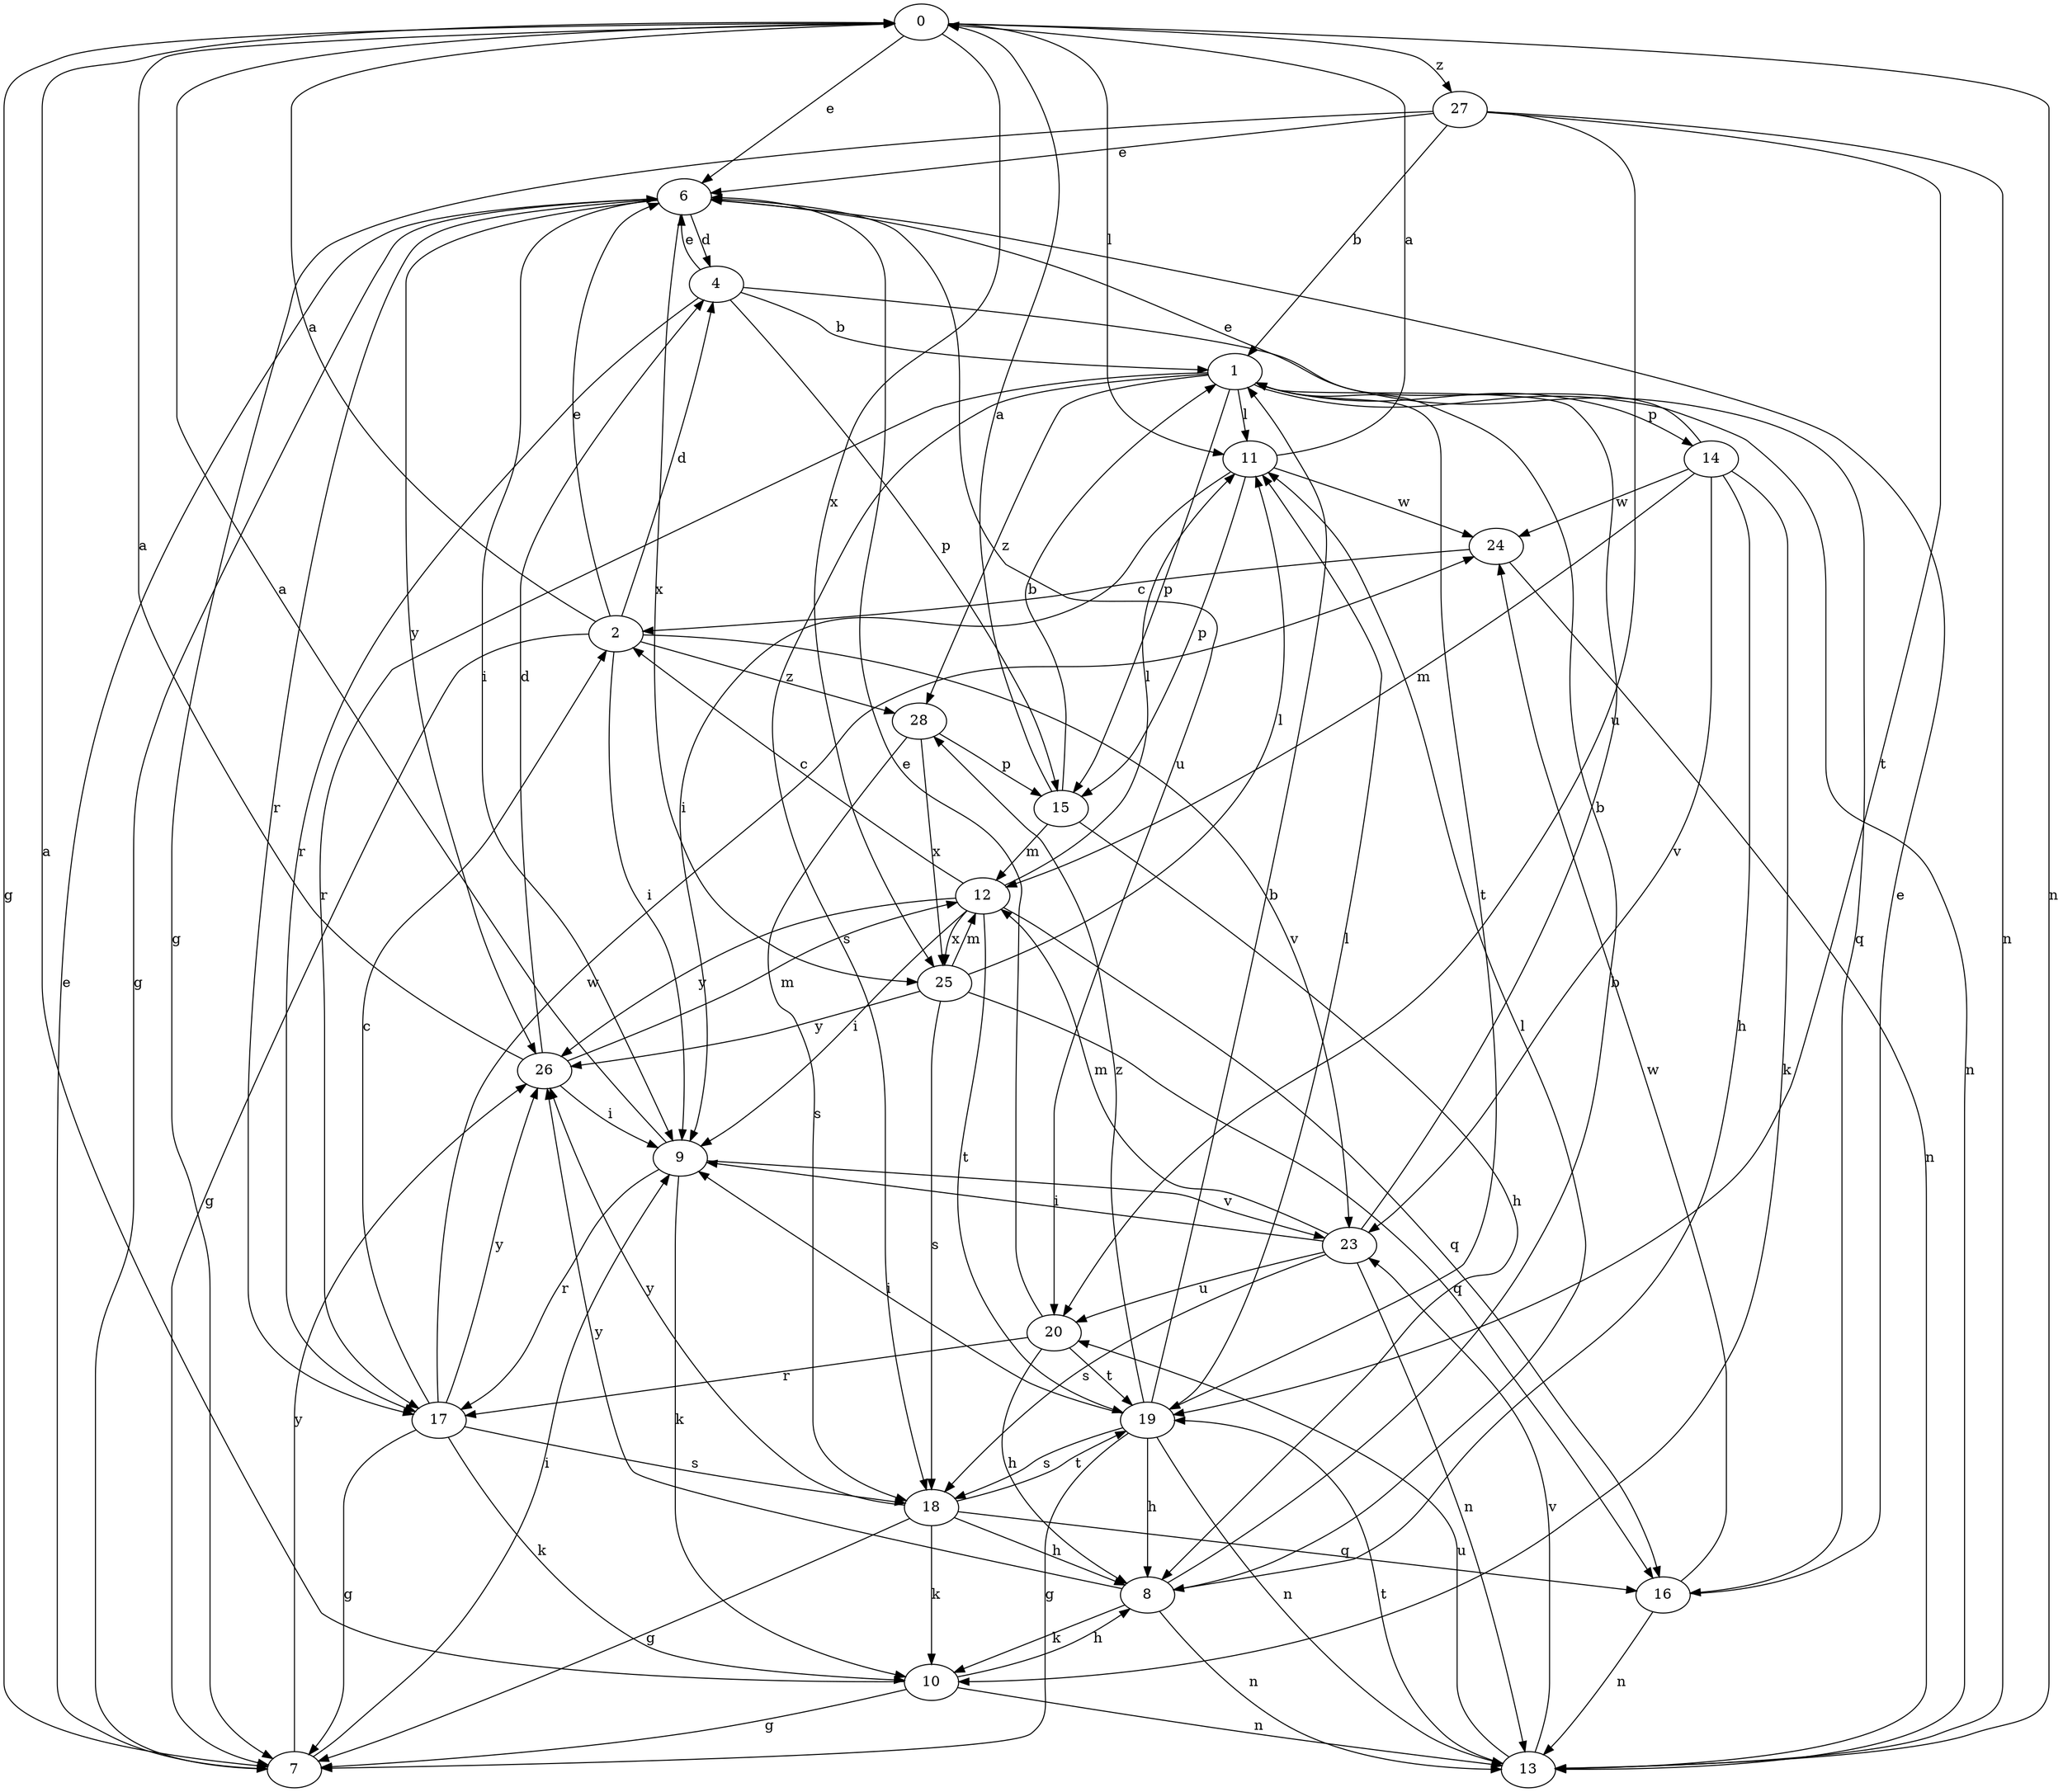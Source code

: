 strict digraph  {
0;
1;
2;
4;
6;
7;
8;
9;
10;
11;
12;
13;
14;
15;
16;
17;
18;
19;
20;
23;
24;
25;
26;
27;
28;
0 -> 6  [label=e];
0 -> 7  [label=g];
0 -> 11  [label=l];
0 -> 13  [label=n];
0 -> 25  [label=x];
0 -> 27  [label=z];
1 -> 11  [label=l];
1 -> 13  [label=n];
1 -> 14  [label=p];
1 -> 15  [label=p];
1 -> 17  [label=r];
1 -> 18  [label=s];
1 -> 19  [label=t];
1 -> 28  [label=z];
2 -> 0  [label=a];
2 -> 4  [label=d];
2 -> 6  [label=e];
2 -> 7  [label=g];
2 -> 9  [label=i];
2 -> 23  [label=v];
2 -> 28  [label=z];
4 -> 1  [label=b];
4 -> 6  [label=e];
4 -> 15  [label=p];
4 -> 16  [label=q];
4 -> 17  [label=r];
6 -> 4  [label=d];
6 -> 7  [label=g];
6 -> 9  [label=i];
6 -> 17  [label=r];
6 -> 20  [label=u];
6 -> 25  [label=x];
6 -> 26  [label=y];
7 -> 6  [label=e];
7 -> 9  [label=i];
7 -> 26  [label=y];
8 -> 1  [label=b];
8 -> 10  [label=k];
8 -> 11  [label=l];
8 -> 13  [label=n];
8 -> 26  [label=y];
9 -> 0  [label=a];
9 -> 10  [label=k];
9 -> 17  [label=r];
9 -> 23  [label=v];
10 -> 0  [label=a];
10 -> 7  [label=g];
10 -> 8  [label=h];
10 -> 13  [label=n];
11 -> 0  [label=a];
11 -> 9  [label=i];
11 -> 15  [label=p];
11 -> 24  [label=w];
12 -> 2  [label=c];
12 -> 9  [label=i];
12 -> 11  [label=l];
12 -> 16  [label=q];
12 -> 19  [label=t];
12 -> 25  [label=x];
12 -> 26  [label=y];
13 -> 19  [label=t];
13 -> 20  [label=u];
13 -> 23  [label=v];
14 -> 6  [label=e];
14 -> 8  [label=h];
14 -> 10  [label=k];
14 -> 12  [label=m];
14 -> 23  [label=v];
14 -> 24  [label=w];
15 -> 0  [label=a];
15 -> 1  [label=b];
15 -> 8  [label=h];
15 -> 12  [label=m];
16 -> 6  [label=e];
16 -> 13  [label=n];
16 -> 24  [label=w];
17 -> 2  [label=c];
17 -> 7  [label=g];
17 -> 10  [label=k];
17 -> 18  [label=s];
17 -> 24  [label=w];
17 -> 26  [label=y];
18 -> 7  [label=g];
18 -> 8  [label=h];
18 -> 10  [label=k];
18 -> 16  [label=q];
18 -> 19  [label=t];
18 -> 26  [label=y];
19 -> 1  [label=b];
19 -> 7  [label=g];
19 -> 8  [label=h];
19 -> 9  [label=i];
19 -> 11  [label=l];
19 -> 13  [label=n];
19 -> 18  [label=s];
19 -> 28  [label=z];
20 -> 6  [label=e];
20 -> 8  [label=h];
20 -> 17  [label=r];
20 -> 19  [label=t];
23 -> 1  [label=b];
23 -> 9  [label=i];
23 -> 12  [label=m];
23 -> 13  [label=n];
23 -> 18  [label=s];
23 -> 20  [label=u];
24 -> 2  [label=c];
24 -> 13  [label=n];
25 -> 11  [label=l];
25 -> 12  [label=m];
25 -> 16  [label=q];
25 -> 18  [label=s];
25 -> 26  [label=y];
26 -> 0  [label=a];
26 -> 4  [label=d];
26 -> 9  [label=i];
26 -> 12  [label=m];
27 -> 1  [label=b];
27 -> 6  [label=e];
27 -> 7  [label=g];
27 -> 13  [label=n];
27 -> 19  [label=t];
27 -> 20  [label=u];
28 -> 15  [label=p];
28 -> 18  [label=s];
28 -> 25  [label=x];
}
